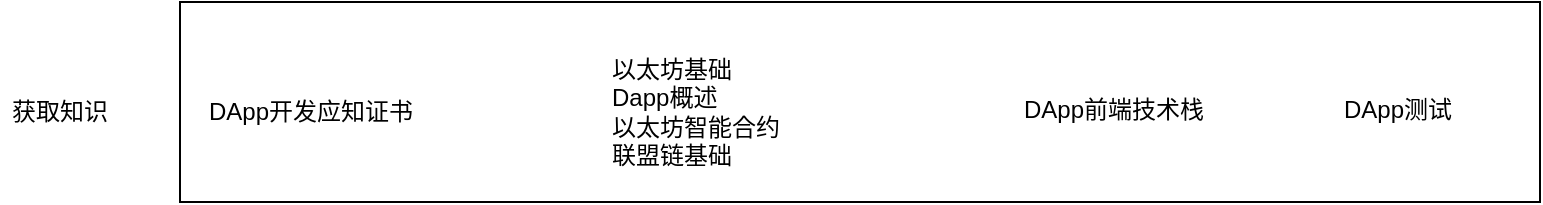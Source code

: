 <mxfile version="21.5.0" type="github">
  <diagram name="Page-1" id="HH8esK9ga7w3-hJnMdNn">
    <mxGraphModel dx="1434" dy="882" grid="1" gridSize="10" guides="1" tooltips="1" connect="1" arrows="1" fold="1" page="1" pageScale="1" pageWidth="827" pageHeight="1169" math="0" shadow="0">
      <root>
        <mxCell id="0" />
        <mxCell id="1" parent="0" />
        <mxCell id="7R218EViUMxOIvM_oaZn-3" value="" style="rounded=0;whiteSpace=wrap;html=1;" vertex="1" parent="1">
          <mxGeometry x="140" y="150" width="680" height="100" as="geometry" />
        </mxCell>
        <mxCell id="7R218EViUMxOIvM_oaZn-5" value="获取知识" style="text;html=1;strokeColor=none;fillColor=none;align=center;verticalAlign=middle;whiteSpace=wrap;rounded=0;" vertex="1" parent="1">
          <mxGeometry x="50" y="190" width="60" height="30" as="geometry" />
        </mxCell>
        <mxCell id="7R218EViUMxOIvM_oaZn-6" value="DApp开发应知证书" style="text;html=1;align=center;verticalAlign=middle;resizable=0;points=[];autosize=1;strokeColor=none;fillColor=none;" vertex="1" parent="1">
          <mxGeometry x="140" y="190" width="130" height="30" as="geometry" />
        </mxCell>
        <mxCell id="7R218EViUMxOIvM_oaZn-7" value="&lt;span style=&quot;color: rgb(0, 0, 0); font-family: &amp;quot;PingFang SC&amp;quot;, Helvetica, Tahoma, &amp;quot;Hiragino Sans GB&amp;quot;, &amp;quot;Microsoft YaHei&amp;quot;, SimSun, Heiti, sans-serif; font-size: 12px; font-style: normal; font-variant-ligatures: normal; font-variant-caps: normal; font-weight: 400; letter-spacing: normal; orphans: 2; text-align: left; text-indent: 0px; text-transform: none; widows: 2; word-spacing: 0px; -webkit-text-stroke-width: 0px; background-color: rgb(255, 255, 255); text-decoration-thickness: initial; text-decoration-style: initial; text-decoration-color: initial; float: none; display: inline !important;&quot;&gt;以太坊基础&lt;/span&gt;&lt;br style=&quot;margin: 0px; outline: none; padding: 0px; color: rgb(0, 0, 0); font-family: &amp;quot;PingFang SC&amp;quot;, Helvetica, Tahoma, &amp;quot;Hiragino Sans GB&amp;quot;, &amp;quot;Microsoft YaHei&amp;quot;, SimSun, Heiti, sans-serif; font-size: 12px; font-style: normal; font-variant-ligatures: normal; font-variant-caps: normal; font-weight: 400; letter-spacing: normal; orphans: 2; text-align: left; text-indent: 0px; text-transform: none; widows: 2; word-spacing: 0px; -webkit-text-stroke-width: 0px; background-color: rgb(255, 255, 255); text-decoration-thickness: initial; text-decoration-style: initial; text-decoration-color: initial;&quot;&gt;&lt;span style=&quot;color: rgb(0, 0, 0); font-family: &amp;quot;PingFang SC&amp;quot;, Helvetica, Tahoma, &amp;quot;Hiragino Sans GB&amp;quot;, &amp;quot;Microsoft YaHei&amp;quot;, SimSun, Heiti, sans-serif; font-size: 12px; font-style: normal; font-variant-ligatures: normal; font-variant-caps: normal; font-weight: 400; letter-spacing: normal; orphans: 2; text-align: left; text-indent: 0px; text-transform: none; widows: 2; word-spacing: 0px; -webkit-text-stroke-width: 0px; background-color: rgb(255, 255, 255); text-decoration-thickness: initial; text-decoration-style: initial; text-decoration-color: initial; float: none; display: inline !important;&quot;&gt;Dapp概述&lt;/span&gt;&lt;br style=&quot;margin: 0px; outline: none; padding: 0px; color: rgb(0, 0, 0); font-family: &amp;quot;PingFang SC&amp;quot;, Helvetica, Tahoma, &amp;quot;Hiragino Sans GB&amp;quot;, &amp;quot;Microsoft YaHei&amp;quot;, SimSun, Heiti, sans-serif; font-size: 12px; font-style: normal; font-variant-ligatures: normal; font-variant-caps: normal; font-weight: 400; letter-spacing: normal; orphans: 2; text-align: left; text-indent: 0px; text-transform: none; widows: 2; word-spacing: 0px; -webkit-text-stroke-width: 0px; background-color: rgb(255, 255, 255); text-decoration-thickness: initial; text-decoration-style: initial; text-decoration-color: initial;&quot;&gt;&lt;span style=&quot;color: rgb(0, 0, 0); font-family: &amp;quot;PingFang SC&amp;quot;, Helvetica, Tahoma, &amp;quot;Hiragino Sans GB&amp;quot;, &amp;quot;Microsoft YaHei&amp;quot;, SimSun, Heiti, sans-serif; font-size: 12px; font-style: normal; font-variant-ligatures: normal; font-variant-caps: normal; font-weight: 400; letter-spacing: normal; orphans: 2; text-align: left; text-indent: 0px; text-transform: none; widows: 2; word-spacing: 0px; -webkit-text-stroke-width: 0px; background-color: rgb(255, 255, 255); text-decoration-thickness: initial; text-decoration-style: initial; text-decoration-color: initial; float: none; display: inline !important;&quot;&gt;以太坊智能合约&lt;/span&gt;&lt;br style=&quot;margin: 0px; outline: none; padding: 0px; color: rgb(0, 0, 0); font-family: &amp;quot;PingFang SC&amp;quot;, Helvetica, Tahoma, &amp;quot;Hiragino Sans GB&amp;quot;, &amp;quot;Microsoft YaHei&amp;quot;, SimSun, Heiti, sans-serif; font-size: 12px; font-style: normal; font-variant-ligatures: normal; font-variant-caps: normal; font-weight: 400; letter-spacing: normal; orphans: 2; text-align: left; text-indent: 0px; text-transform: none; widows: 2; word-spacing: 0px; -webkit-text-stroke-width: 0px; background-color: rgb(255, 255, 255); text-decoration-thickness: initial; text-decoration-style: initial; text-decoration-color: initial;&quot;&gt;&lt;span style=&quot;color: rgb(0, 0, 0); font-family: &amp;quot;PingFang SC&amp;quot;, Helvetica, Tahoma, &amp;quot;Hiragino Sans GB&amp;quot;, &amp;quot;Microsoft YaHei&amp;quot;, SimSun, Heiti, sans-serif; font-size: 12px; font-style: normal; font-variant-ligatures: normal; font-variant-caps: normal; font-weight: 400; letter-spacing: normal; orphans: 2; text-align: left; text-indent: 0px; text-transform: none; widows: 2; word-spacing: 0px; -webkit-text-stroke-width: 0px; background-color: rgb(255, 255, 255); text-decoration-thickness: initial; text-decoration-style: initial; text-decoration-color: initial; float: none; display: inline !important;&quot;&gt;联盟链基础&lt;/span&gt;" style="text;whiteSpace=wrap;html=1;" vertex="1" parent="1">
          <mxGeometry x="354" y="170" width="120" height="70" as="geometry" />
        </mxCell>
        <mxCell id="7R218EViUMxOIvM_oaZn-8" value="&lt;span style=&quot;color: rgb(0, 0, 0); font-family: &amp;quot;PingFang SC&amp;quot;, Helvetica, Tahoma, &amp;quot;Hiragino Sans GB&amp;quot;, &amp;quot;Microsoft YaHei&amp;quot;, SimSun, Heiti, sans-serif; font-size: 12px; font-style: normal; font-variant-ligatures: normal; font-variant-caps: normal; font-weight: 400; letter-spacing: normal; orphans: 2; text-align: left; text-indent: 0px; text-transform: none; widows: 2; word-spacing: 0px; -webkit-text-stroke-width: 0px; background-color: rgb(255, 255, 255); text-decoration-thickness: initial; text-decoration-style: initial; text-decoration-color: initial; float: none; display: inline !important;&quot;&gt;DApp前端技术栈&lt;/span&gt;" style="text;whiteSpace=wrap;html=1;" vertex="1" parent="1">
          <mxGeometry x="560" y="190" width="120" height="40" as="geometry" />
        </mxCell>
        <mxCell id="7R218EViUMxOIvM_oaZn-9" value="&lt;span style=&quot;color: rgb(0, 0, 0); font-family: &amp;quot;PingFang SC&amp;quot;, Helvetica, Tahoma, &amp;quot;Hiragino Sans GB&amp;quot;, &amp;quot;Microsoft YaHei&amp;quot;, SimSun, Heiti, sans-serif; font-size: 12px; font-style: normal; font-variant-ligatures: normal; font-variant-caps: normal; font-weight: 400; letter-spacing: normal; orphans: 2; text-align: left; text-indent: 0px; text-transform: none; widows: 2; word-spacing: 0px; -webkit-text-stroke-width: 0px; background-color: rgb(255, 255, 255); text-decoration-thickness: initial; text-decoration-style: initial; text-decoration-color: initial; float: none; display: inline !important;&quot;&gt;DApp测试&lt;/span&gt;" style="text;whiteSpace=wrap;html=1;" vertex="1" parent="1">
          <mxGeometry x="720" y="190" width="90" height="40" as="geometry" />
        </mxCell>
      </root>
    </mxGraphModel>
  </diagram>
</mxfile>
